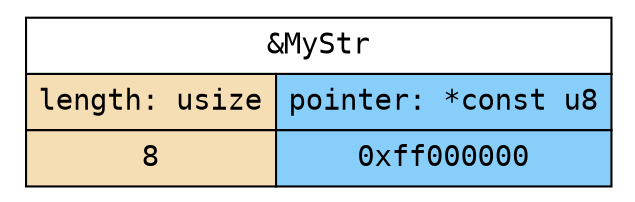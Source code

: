 ///bin/true <<//
/*
//
cd "$(dirname "$(readlink -f "$0")")"
dot -Tsvg "$0" -o "$(basename "$0" .dot)".svg
exit
*/

digraph G {
	node [
		shape = record,
		fontname = monospace,
	];
	//foo [label = "{&amp;MyStr | { { length | 8 } | { pointer: *const u8 | 0xff000000 } }}"];
	mystr [
		shape = none,
		label = <
			<table border='0' cellspacing='0' cellborder='1' cellpadding='5'>
				<tr>
					<td colspan='2'>&amp;MyStr</td>
				</tr>
				<tr>
					<td bgcolor='wheat'>length: usize</td>
					<td bgcolor='lightskyblue'>pointer: *const u8</td>
				</tr>
				<tr>
					<td bgcolor='wheat'>8</td>
					<td bgcolor='lightskyblue'>0xff000000</td>
				</tr>
			</table>
		>,
	]
}
